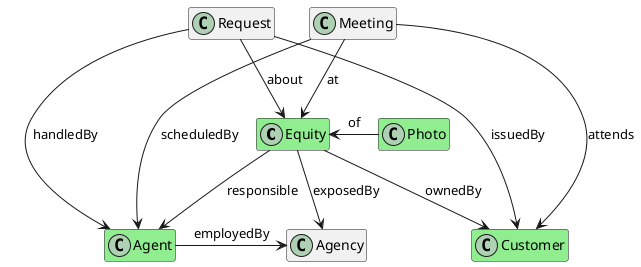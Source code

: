 @startuml

hide members
class Equity #lightgreen
class Photo #lightgreen
class Agent #lightgreen
class Customer #lightgreen

Equity <- Photo: of
Equity --> Customer : ownedBy
Equity --> Agency  : exposedBy
Equity --> Agent : responsible

Agent -> Agency : employedBy

Meeting --> Agent : scheduledBy
Meeting --> Customer : attends
Meeting --> Equity : at

Request --> Agent : handledBy
Request --> Customer : issuedBy
Request --> Equity : about

@enduml